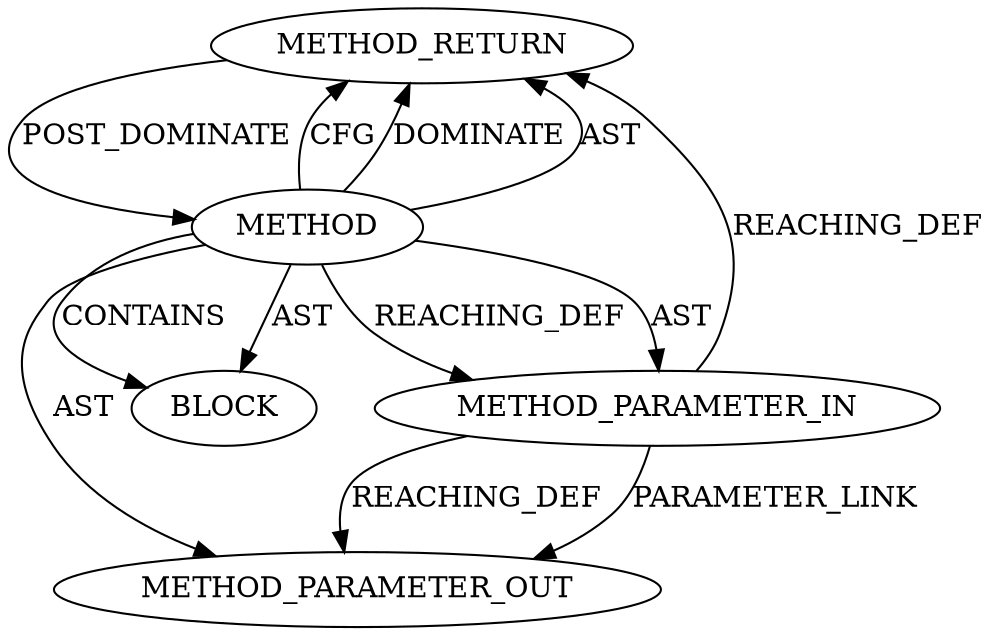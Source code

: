 digraph {
  19807 [label=METHOD_RETURN ORDER=2 CODE="RET" TYPE_FULL_NAME="ANY" EVALUATION_STRATEGY="BY_VALUE"]
  19805 [label=METHOD_PARAMETER_IN ORDER=1 CODE="p1" IS_VARIADIC=false TYPE_FULL_NAME="ANY" EVALUATION_STRATEGY="BY_VALUE" INDEX=1 NAME="p1"]
  19804 [label=METHOD AST_PARENT_TYPE="NAMESPACE_BLOCK" AST_PARENT_FULL_NAME="<global>" ORDER=0 CODE="<empty>" FULL_NAME="tls_record_is_start_marker" IS_EXTERNAL=true FILENAME="<empty>" SIGNATURE="" NAME="tls_record_is_start_marker"]
  21931 [label=METHOD_PARAMETER_OUT ORDER=1 CODE="p1" IS_VARIADIC=false TYPE_FULL_NAME="ANY" EVALUATION_STRATEGY="BY_VALUE" INDEX=1 NAME="p1"]
  19806 [label=BLOCK ORDER=1 ARGUMENT_INDEX=1 CODE="<empty>" TYPE_FULL_NAME="ANY"]
  19805 -> 21931 [label=PARAMETER_LINK ]
  19804 -> 19807 [label=CFG ]
  19805 -> 21931 [label=REACHING_DEF VARIABLE="p1"]
  19804 -> 19805 [label=AST ]
  19804 -> 19807 [label=DOMINATE ]
  19804 -> 19805 [label=REACHING_DEF VARIABLE=""]
  19804 -> 19807 [label=AST ]
  19805 -> 19807 [label=REACHING_DEF VARIABLE="p1"]
  19807 -> 19804 [label=POST_DOMINATE ]
  19804 -> 19806 [label=CONTAINS ]
  19804 -> 21931 [label=AST ]
  19804 -> 19806 [label=AST ]
}
